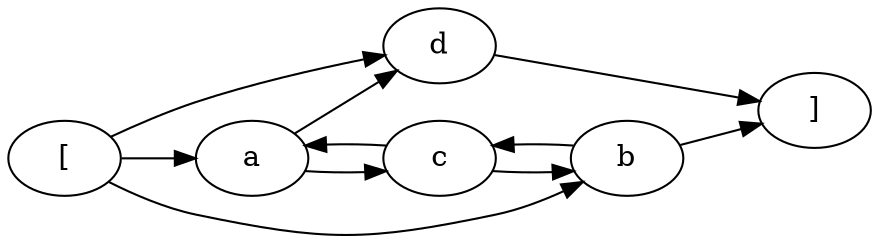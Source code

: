 digraph G {
rankdir = LR
label = "";
esg0_vertex0 -> esg0_vertex1;
esg0_vertex0 -> esg0_vertex2;
esg0_vertex0 -> esg0_vertex4;
esg0_vertex4 -> esg0_vertex5;
esg0_vertex2 -> esg0_vertex5;
esg0_vertex2 -> esg0_vertex3;
esg0_vertex1 -> esg0_vertex3;
esg0_vertex1 -> esg0_vertex4;
esg0_vertex3 -> esg0_vertex1;
esg0_vertex3 -> esg0_vertex2;
esg0_vertex0 [label = "["]
esg0_vertex1 [label = "a"]
esg0_vertex2 [label = "b"]
esg0_vertex4 [label = "d"]
esg0_vertex5 [label = "]"]
esg0_vertex3 [label = "c"]
}
